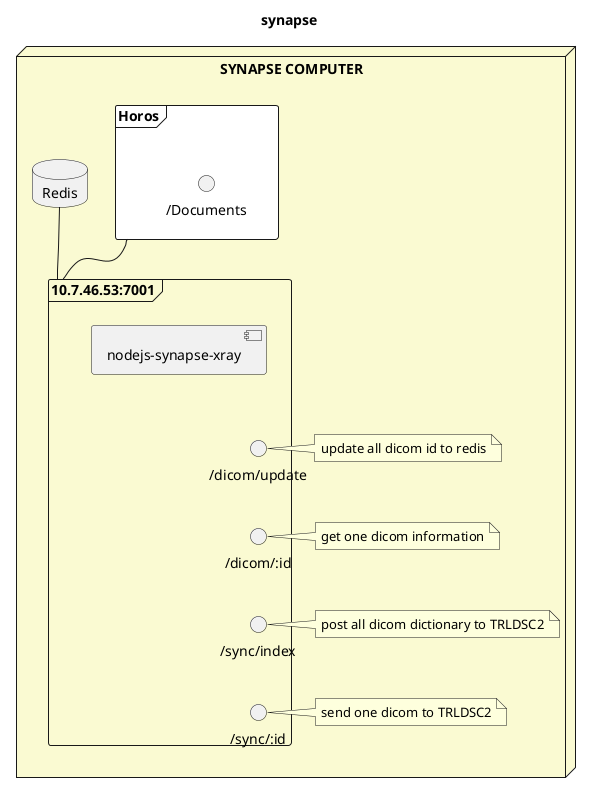 @startuml synapse-structure

' skinparam componentStyle uml2
title synapse
node "SYNAPSE COMPUTER" as synapse #LightGoldenRodYellow {

    database Redis 

    frame "Horos" as horos #White {
        interface "/Documents"
    }

    frame "10.7.46.53:7001" as imageAPI {
        component "nodejs-synapse-xray" as componentImageAPI
        interface "/dicom/update" as dicomUpdate
        interface "/dicom/:id" as dicomId
        interface "/sync/index" as syncIndex
        interface "/sync/:id" as syncId

        componentImageAPI -[hidden]down- dicomUpdate
        dicomUpdate -[hidden]down- dicomId
        dicomId -[hidden]down- syncIndex
        syncIndex -[hidden]down- syncId
    }

    Redis -down- imageAPI
    imageAPI -up- horos

    note right of dicomUpdate: update all dicom id to redis
    note right of dicomId: get one dicom information
    note right of syncIndex: post all dicom dictionary to TRLDSC2
    note right of syncId: send one dicom to TRLDSC2
}

@enduml